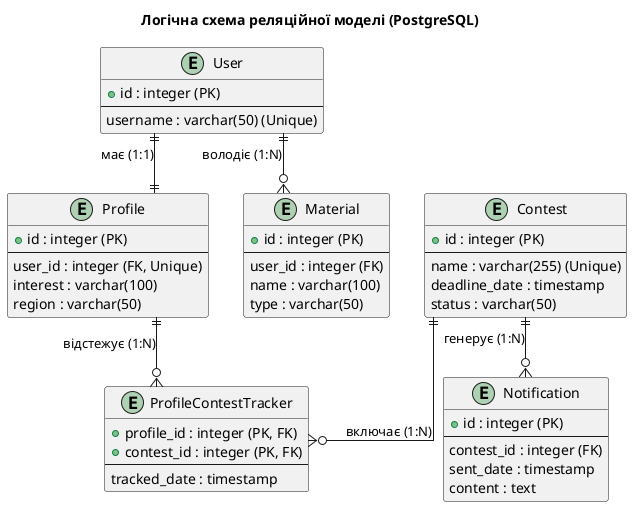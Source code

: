 @startuml
title Логічна схема реляційної моделі (PostgreSQL)

skinparam linetype ortho
skinparam entity {
    BackgroundColor White
    BorderColor Black
    FontStyle Bold
}

entity "User" as users {
    + id : integer (PK)
    --
    username : varchar(50) (Unique)
}

entity "Profile" as profiles {
    + id : integer (PK)
    --
    user_id : integer (FK, Unique)
    interest : varchar(100)
    region : varchar(50)
}

entity "Contest" as contests {
    + id : integer (PK)
    --
    name : varchar(255) (Unique)
    deadline_date : timestamp
    status : varchar(50)
}

entity "Material" as materials {
    + id : integer (PK)
    --
    user_id : integer (FK)
    name : varchar(100)
    type : varchar(50)
}

entity "Notification" as notifications {
    + id : integer (PK)
    --
    contest_id : integer (FK)
    sent_date : timestamp
    content : text
}

entity "ProfileContestTracker" as profile_contests {
    + profile_id : integer (PK, FK)
    + contest_id : integer (PK, FK)
    --
    tracked_date : timestamp
}

users ||--|| profiles : має (1:1)
users ||--o{ materials : володіє (1:N)
contests ||--o{ notifications : генерує (1:N)
profiles ||--o{ profile_contests : відстежує (1:N)
contests ||--o{ profile_contests : включає (1:N)

@enduml

